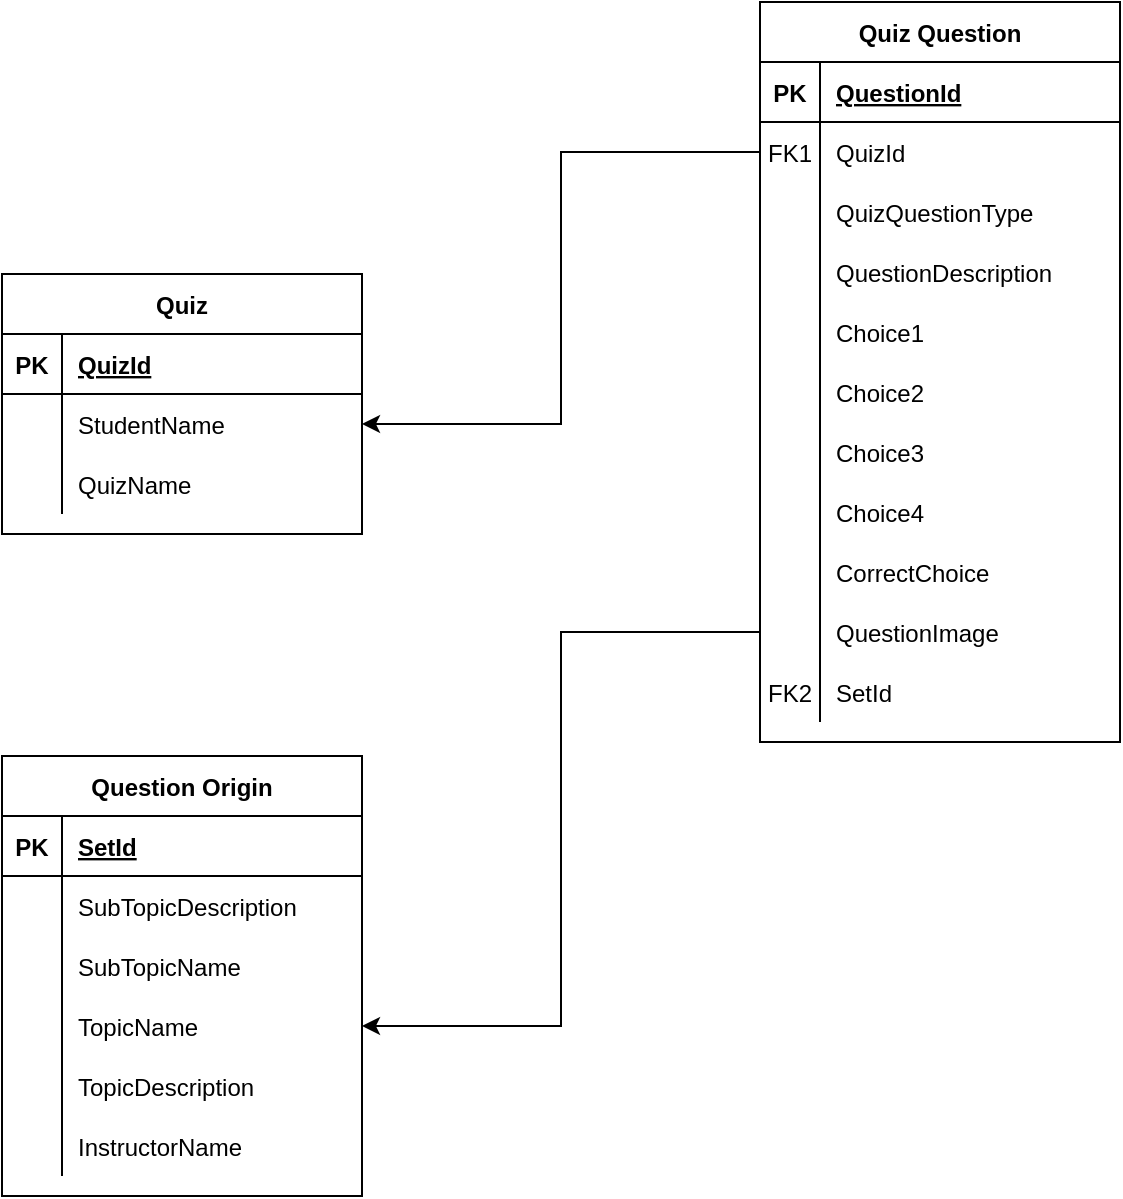 <mxfile version="15.5.0" type="device"><diagram id="R2lEEEUBdFMjLlhIrx00" name="Page-1"><mxGraphModel dx="1303" dy="733" grid="0" gridSize="10" guides="1" tooltips="1" connect="1" arrows="1" fold="1" page="1" pageScale="1" pageWidth="1100" pageHeight="850" math="0" shadow="0" extFonts="Permanent Marker^https://fonts.googleapis.com/css?family=Permanent+Marker"><root><mxCell id="0"/><mxCell id="1" parent="0"/><mxCell id="LWJAgnr_U69vqhfZHBLi-181" value="Quiz" style="shape=table;startSize=30;container=1;collapsible=1;childLayout=tableLayout;fixedRows=1;rowLines=0;fontStyle=1;align=center;resizeLast=1;" vertex="1" parent="1"><mxGeometry x="234" y="233" width="180" height="130" as="geometry"/></mxCell><mxCell id="LWJAgnr_U69vqhfZHBLi-182" value="" style="shape=partialRectangle;collapsible=0;dropTarget=0;pointerEvents=0;fillColor=none;top=0;left=0;bottom=1;right=0;points=[[0,0.5],[1,0.5]];portConstraint=eastwest;" vertex="1" parent="LWJAgnr_U69vqhfZHBLi-181"><mxGeometry y="30" width="180" height="30" as="geometry"/></mxCell><mxCell id="LWJAgnr_U69vqhfZHBLi-183" value="PK" style="shape=partialRectangle;connectable=0;fillColor=none;top=0;left=0;bottom=0;right=0;fontStyle=1;overflow=hidden;" vertex="1" parent="LWJAgnr_U69vqhfZHBLi-182"><mxGeometry width="30" height="30" as="geometry"><mxRectangle width="30" height="30" as="alternateBounds"/></mxGeometry></mxCell><mxCell id="LWJAgnr_U69vqhfZHBLi-184" value="QuizId" style="shape=partialRectangle;connectable=0;fillColor=none;top=0;left=0;bottom=0;right=0;align=left;spacingLeft=6;fontStyle=5;overflow=hidden;" vertex="1" parent="LWJAgnr_U69vqhfZHBLi-182"><mxGeometry x="30" width="150" height="30" as="geometry"><mxRectangle width="150" height="30" as="alternateBounds"/></mxGeometry></mxCell><mxCell id="LWJAgnr_U69vqhfZHBLi-185" value="" style="shape=partialRectangle;collapsible=0;dropTarget=0;pointerEvents=0;fillColor=none;top=0;left=0;bottom=0;right=0;points=[[0,0.5],[1,0.5]];portConstraint=eastwest;" vertex="1" parent="LWJAgnr_U69vqhfZHBLi-181"><mxGeometry y="60" width="180" height="30" as="geometry"/></mxCell><mxCell id="LWJAgnr_U69vqhfZHBLi-186" value="" style="shape=partialRectangle;connectable=0;fillColor=none;top=0;left=0;bottom=0;right=0;editable=1;overflow=hidden;" vertex="1" parent="LWJAgnr_U69vqhfZHBLi-185"><mxGeometry width="30" height="30" as="geometry"><mxRectangle width="30" height="30" as="alternateBounds"/></mxGeometry></mxCell><mxCell id="LWJAgnr_U69vqhfZHBLi-187" value="StudentName" style="shape=partialRectangle;connectable=0;fillColor=none;top=0;left=0;bottom=0;right=0;align=left;spacingLeft=6;overflow=hidden;" vertex="1" parent="LWJAgnr_U69vqhfZHBLi-185"><mxGeometry x="30" width="150" height="30" as="geometry"><mxRectangle width="150" height="30" as="alternateBounds"/></mxGeometry></mxCell><mxCell id="LWJAgnr_U69vqhfZHBLi-189" style="shape=partialRectangle;collapsible=0;dropTarget=0;pointerEvents=0;fillColor=none;top=0;left=0;bottom=0;right=0;points=[[0,0.5],[1,0.5]];portConstraint=eastwest;" vertex="1" parent="LWJAgnr_U69vqhfZHBLi-181"><mxGeometry y="90" width="180" height="30" as="geometry"/></mxCell><mxCell id="LWJAgnr_U69vqhfZHBLi-190" style="shape=partialRectangle;connectable=0;fillColor=none;top=0;left=0;bottom=0;right=0;editable=1;overflow=hidden;" vertex="1" parent="LWJAgnr_U69vqhfZHBLi-189"><mxGeometry width="30" height="30" as="geometry"><mxRectangle width="30" height="30" as="alternateBounds"/></mxGeometry></mxCell><mxCell id="LWJAgnr_U69vqhfZHBLi-191" value="QuizName" style="shape=partialRectangle;connectable=0;fillColor=none;top=0;left=0;bottom=0;right=0;align=left;spacingLeft=6;overflow=hidden;" vertex="1" parent="LWJAgnr_U69vqhfZHBLi-189"><mxGeometry x="30" width="150" height="30" as="geometry"><mxRectangle width="150" height="30" as="alternateBounds"/></mxGeometry></mxCell><mxCell id="LWJAgnr_U69vqhfZHBLi-192" value="Quiz Question" style="shape=table;startSize=30;container=1;collapsible=1;childLayout=tableLayout;fixedRows=1;rowLines=0;fontStyle=1;align=center;resizeLast=1;" vertex="1" parent="1"><mxGeometry x="613" y="97" width="180" height="370" as="geometry"/></mxCell><mxCell id="LWJAgnr_U69vqhfZHBLi-193" value="" style="shape=partialRectangle;collapsible=0;dropTarget=0;pointerEvents=0;fillColor=none;top=0;left=0;bottom=1;right=0;points=[[0,0.5],[1,0.5]];portConstraint=eastwest;" vertex="1" parent="LWJAgnr_U69vqhfZHBLi-192"><mxGeometry y="30" width="180" height="30" as="geometry"/></mxCell><mxCell id="LWJAgnr_U69vqhfZHBLi-194" value="PK" style="shape=partialRectangle;connectable=0;fillColor=none;top=0;left=0;bottom=0;right=0;fontStyle=1;overflow=hidden;" vertex="1" parent="LWJAgnr_U69vqhfZHBLi-193"><mxGeometry width="30" height="30" as="geometry"><mxRectangle width="30" height="30" as="alternateBounds"/></mxGeometry></mxCell><mxCell id="LWJAgnr_U69vqhfZHBLi-195" value="QuestionId" style="shape=partialRectangle;connectable=0;fillColor=none;top=0;left=0;bottom=0;right=0;align=left;spacingLeft=6;fontStyle=5;overflow=hidden;" vertex="1" parent="LWJAgnr_U69vqhfZHBLi-193"><mxGeometry x="30" width="150" height="30" as="geometry"><mxRectangle width="150" height="30" as="alternateBounds"/></mxGeometry></mxCell><mxCell id="LWJAgnr_U69vqhfZHBLi-196" value="" style="shape=partialRectangle;collapsible=0;dropTarget=0;pointerEvents=0;fillColor=none;top=0;left=0;bottom=0;right=0;points=[[0,0.5],[1,0.5]];portConstraint=eastwest;" vertex="1" parent="LWJAgnr_U69vqhfZHBLi-192"><mxGeometry y="60" width="180" height="30" as="geometry"/></mxCell><mxCell id="LWJAgnr_U69vqhfZHBLi-197" value="FK1" style="shape=partialRectangle;connectable=0;fillColor=none;top=0;left=0;bottom=0;right=0;editable=1;overflow=hidden;" vertex="1" parent="LWJAgnr_U69vqhfZHBLi-196"><mxGeometry width="30" height="30" as="geometry"><mxRectangle width="30" height="30" as="alternateBounds"/></mxGeometry></mxCell><mxCell id="LWJAgnr_U69vqhfZHBLi-198" value="QuizId" style="shape=partialRectangle;connectable=0;fillColor=none;top=0;left=0;bottom=0;right=0;align=left;spacingLeft=6;overflow=hidden;" vertex="1" parent="LWJAgnr_U69vqhfZHBLi-196"><mxGeometry x="30" width="150" height="30" as="geometry"><mxRectangle width="150" height="30" as="alternateBounds"/></mxGeometry></mxCell><mxCell id="LWJAgnr_U69vqhfZHBLi-199" style="shape=partialRectangle;collapsible=0;dropTarget=0;pointerEvents=0;fillColor=none;top=0;left=0;bottom=0;right=0;points=[[0,0.5],[1,0.5]];portConstraint=eastwest;" vertex="1" parent="LWJAgnr_U69vqhfZHBLi-192"><mxGeometry y="90" width="180" height="30" as="geometry"/></mxCell><mxCell id="LWJAgnr_U69vqhfZHBLi-200" value="" style="shape=partialRectangle;connectable=0;fillColor=none;top=0;left=0;bottom=0;right=0;editable=1;overflow=hidden;" vertex="1" parent="LWJAgnr_U69vqhfZHBLi-199"><mxGeometry width="30" height="30" as="geometry"><mxRectangle width="30" height="30" as="alternateBounds"/></mxGeometry></mxCell><mxCell id="LWJAgnr_U69vqhfZHBLi-201" value="QuizQuestionType" style="shape=partialRectangle;connectable=0;fillColor=none;top=0;left=0;bottom=0;right=0;align=left;spacingLeft=6;overflow=hidden;" vertex="1" parent="LWJAgnr_U69vqhfZHBLi-199"><mxGeometry x="30" width="150" height="30" as="geometry"><mxRectangle width="150" height="30" as="alternateBounds"/></mxGeometry></mxCell><mxCell id="LWJAgnr_U69vqhfZHBLi-206" style="shape=partialRectangle;collapsible=0;dropTarget=0;pointerEvents=0;fillColor=none;top=0;left=0;bottom=0;right=0;points=[[0,0.5],[1,0.5]];portConstraint=eastwest;" vertex="1" parent="LWJAgnr_U69vqhfZHBLi-192"><mxGeometry y="120" width="180" height="30" as="geometry"/></mxCell><mxCell id="LWJAgnr_U69vqhfZHBLi-207" style="shape=partialRectangle;connectable=0;fillColor=none;top=0;left=0;bottom=0;right=0;editable=1;overflow=hidden;" vertex="1" parent="LWJAgnr_U69vqhfZHBLi-206"><mxGeometry width="30" height="30" as="geometry"><mxRectangle width="30" height="30" as="alternateBounds"/></mxGeometry></mxCell><mxCell id="LWJAgnr_U69vqhfZHBLi-208" value="QuestionDescription" style="shape=partialRectangle;connectable=0;fillColor=none;top=0;left=0;bottom=0;right=0;align=left;spacingLeft=6;overflow=hidden;" vertex="1" parent="LWJAgnr_U69vqhfZHBLi-206"><mxGeometry x="30" width="150" height="30" as="geometry"><mxRectangle width="150" height="30" as="alternateBounds"/></mxGeometry></mxCell><mxCell id="LWJAgnr_U69vqhfZHBLi-209" style="shape=partialRectangle;collapsible=0;dropTarget=0;pointerEvents=0;fillColor=none;top=0;left=0;bottom=0;right=0;points=[[0,0.5],[1,0.5]];portConstraint=eastwest;" vertex="1" parent="LWJAgnr_U69vqhfZHBLi-192"><mxGeometry y="150" width="180" height="30" as="geometry"/></mxCell><mxCell id="LWJAgnr_U69vqhfZHBLi-210" style="shape=partialRectangle;connectable=0;fillColor=none;top=0;left=0;bottom=0;right=0;editable=1;overflow=hidden;" vertex="1" parent="LWJAgnr_U69vqhfZHBLi-209"><mxGeometry width="30" height="30" as="geometry"><mxRectangle width="30" height="30" as="alternateBounds"/></mxGeometry></mxCell><mxCell id="LWJAgnr_U69vqhfZHBLi-211" value="Choice1" style="shape=partialRectangle;connectable=0;fillColor=none;top=0;left=0;bottom=0;right=0;align=left;spacingLeft=6;overflow=hidden;" vertex="1" parent="LWJAgnr_U69vqhfZHBLi-209"><mxGeometry x="30" width="150" height="30" as="geometry"><mxRectangle width="150" height="30" as="alternateBounds"/></mxGeometry></mxCell><mxCell id="LWJAgnr_U69vqhfZHBLi-212" style="shape=partialRectangle;collapsible=0;dropTarget=0;pointerEvents=0;fillColor=none;top=0;left=0;bottom=0;right=0;points=[[0,0.5],[1,0.5]];portConstraint=eastwest;" vertex="1" parent="LWJAgnr_U69vqhfZHBLi-192"><mxGeometry y="180" width="180" height="30" as="geometry"/></mxCell><mxCell id="LWJAgnr_U69vqhfZHBLi-213" style="shape=partialRectangle;connectable=0;fillColor=none;top=0;left=0;bottom=0;right=0;editable=1;overflow=hidden;" vertex="1" parent="LWJAgnr_U69vqhfZHBLi-212"><mxGeometry width="30" height="30" as="geometry"><mxRectangle width="30" height="30" as="alternateBounds"/></mxGeometry></mxCell><mxCell id="LWJAgnr_U69vqhfZHBLi-214" value="Choice2" style="shape=partialRectangle;connectable=0;fillColor=none;top=0;left=0;bottom=0;right=0;align=left;spacingLeft=6;overflow=hidden;" vertex="1" parent="LWJAgnr_U69vqhfZHBLi-212"><mxGeometry x="30" width="150" height="30" as="geometry"><mxRectangle width="150" height="30" as="alternateBounds"/></mxGeometry></mxCell><mxCell id="LWJAgnr_U69vqhfZHBLi-215" style="shape=partialRectangle;collapsible=0;dropTarget=0;pointerEvents=0;fillColor=none;top=0;left=0;bottom=0;right=0;points=[[0,0.5],[1,0.5]];portConstraint=eastwest;" vertex="1" parent="LWJAgnr_U69vqhfZHBLi-192"><mxGeometry y="210" width="180" height="30" as="geometry"/></mxCell><mxCell id="LWJAgnr_U69vqhfZHBLi-216" style="shape=partialRectangle;connectable=0;fillColor=none;top=0;left=0;bottom=0;right=0;editable=1;overflow=hidden;" vertex="1" parent="LWJAgnr_U69vqhfZHBLi-215"><mxGeometry width="30" height="30" as="geometry"><mxRectangle width="30" height="30" as="alternateBounds"/></mxGeometry></mxCell><mxCell id="LWJAgnr_U69vqhfZHBLi-217" value="Choice3" style="shape=partialRectangle;connectable=0;fillColor=none;top=0;left=0;bottom=0;right=0;align=left;spacingLeft=6;overflow=hidden;" vertex="1" parent="LWJAgnr_U69vqhfZHBLi-215"><mxGeometry x="30" width="150" height="30" as="geometry"><mxRectangle width="150" height="30" as="alternateBounds"/></mxGeometry></mxCell><mxCell id="LWJAgnr_U69vqhfZHBLi-218" style="shape=partialRectangle;collapsible=0;dropTarget=0;pointerEvents=0;fillColor=none;top=0;left=0;bottom=0;right=0;points=[[0,0.5],[1,0.5]];portConstraint=eastwest;" vertex="1" parent="LWJAgnr_U69vqhfZHBLi-192"><mxGeometry y="240" width="180" height="30" as="geometry"/></mxCell><mxCell id="LWJAgnr_U69vqhfZHBLi-219" style="shape=partialRectangle;connectable=0;fillColor=none;top=0;left=0;bottom=0;right=0;editable=1;overflow=hidden;" vertex="1" parent="LWJAgnr_U69vqhfZHBLi-218"><mxGeometry width="30" height="30" as="geometry"><mxRectangle width="30" height="30" as="alternateBounds"/></mxGeometry></mxCell><mxCell id="LWJAgnr_U69vqhfZHBLi-220" value="Choice4" style="shape=partialRectangle;connectable=0;fillColor=none;top=0;left=0;bottom=0;right=0;align=left;spacingLeft=6;overflow=hidden;" vertex="1" parent="LWJAgnr_U69vqhfZHBLi-218"><mxGeometry x="30" width="150" height="30" as="geometry"><mxRectangle width="150" height="30" as="alternateBounds"/></mxGeometry></mxCell><mxCell id="LWJAgnr_U69vqhfZHBLi-221" style="shape=partialRectangle;collapsible=0;dropTarget=0;pointerEvents=0;fillColor=none;top=0;left=0;bottom=0;right=0;points=[[0,0.5],[1,0.5]];portConstraint=eastwest;" vertex="1" parent="LWJAgnr_U69vqhfZHBLi-192"><mxGeometry y="270" width="180" height="30" as="geometry"/></mxCell><mxCell id="LWJAgnr_U69vqhfZHBLi-222" style="shape=partialRectangle;connectable=0;fillColor=none;top=0;left=0;bottom=0;right=0;editable=1;overflow=hidden;" vertex="1" parent="LWJAgnr_U69vqhfZHBLi-221"><mxGeometry width="30" height="30" as="geometry"><mxRectangle width="30" height="30" as="alternateBounds"/></mxGeometry></mxCell><mxCell id="LWJAgnr_U69vqhfZHBLi-223" value="CorrectChoice" style="shape=partialRectangle;connectable=0;fillColor=none;top=0;left=0;bottom=0;right=0;align=left;spacingLeft=6;overflow=hidden;" vertex="1" parent="LWJAgnr_U69vqhfZHBLi-221"><mxGeometry x="30" width="150" height="30" as="geometry"><mxRectangle width="150" height="30" as="alternateBounds"/></mxGeometry></mxCell><mxCell id="LWJAgnr_U69vqhfZHBLi-227" style="shape=partialRectangle;collapsible=0;dropTarget=0;pointerEvents=0;fillColor=none;top=0;left=0;bottom=0;right=0;points=[[0,0.5],[1,0.5]];portConstraint=eastwest;" vertex="1" parent="LWJAgnr_U69vqhfZHBLi-192"><mxGeometry y="300" width="180" height="30" as="geometry"/></mxCell><mxCell id="LWJAgnr_U69vqhfZHBLi-228" style="shape=partialRectangle;connectable=0;fillColor=none;top=0;left=0;bottom=0;right=0;editable=1;overflow=hidden;" vertex="1" parent="LWJAgnr_U69vqhfZHBLi-227"><mxGeometry width="30" height="30" as="geometry"><mxRectangle width="30" height="30" as="alternateBounds"/></mxGeometry></mxCell><mxCell id="LWJAgnr_U69vqhfZHBLi-229" value="QuestionImage" style="shape=partialRectangle;connectable=0;fillColor=none;top=0;left=0;bottom=0;right=0;align=left;spacingLeft=6;overflow=hidden;" vertex="1" parent="LWJAgnr_U69vqhfZHBLi-227"><mxGeometry x="30" width="150" height="30" as="geometry"><mxRectangle width="150" height="30" as="alternateBounds"/></mxGeometry></mxCell><mxCell id="LWJAgnr_U69vqhfZHBLi-299" style="shape=partialRectangle;collapsible=0;dropTarget=0;pointerEvents=0;fillColor=none;top=0;left=0;bottom=0;right=0;points=[[0,0.5],[1,0.5]];portConstraint=eastwest;" vertex="1" parent="LWJAgnr_U69vqhfZHBLi-192"><mxGeometry y="330" width="180" height="30" as="geometry"/></mxCell><mxCell id="LWJAgnr_U69vqhfZHBLi-300" value="FK2" style="shape=partialRectangle;connectable=0;fillColor=none;top=0;left=0;bottom=0;right=0;editable=1;overflow=hidden;" vertex="1" parent="LWJAgnr_U69vqhfZHBLi-299"><mxGeometry width="30" height="30" as="geometry"><mxRectangle width="30" height="30" as="alternateBounds"/></mxGeometry></mxCell><mxCell id="LWJAgnr_U69vqhfZHBLi-301" value="SetId" style="shape=partialRectangle;connectable=0;fillColor=none;top=0;left=0;bottom=0;right=0;align=left;spacingLeft=6;overflow=hidden;" vertex="1" parent="LWJAgnr_U69vqhfZHBLi-299"><mxGeometry x="30" width="150" height="30" as="geometry"><mxRectangle width="150" height="30" as="alternateBounds"/></mxGeometry></mxCell><mxCell id="LWJAgnr_U69vqhfZHBLi-230" value="Question Origin" style="shape=table;startSize=30;container=1;collapsible=1;childLayout=tableLayout;fixedRows=1;rowLines=0;fontStyle=1;align=center;resizeLast=1;" vertex="1" parent="1"><mxGeometry x="234" y="474" width="180" height="220" as="geometry"/></mxCell><mxCell id="LWJAgnr_U69vqhfZHBLi-231" value="" style="shape=partialRectangle;collapsible=0;dropTarget=0;pointerEvents=0;fillColor=none;top=0;left=0;bottom=1;right=0;points=[[0,0.5],[1,0.5]];portConstraint=eastwest;" vertex="1" parent="LWJAgnr_U69vqhfZHBLi-230"><mxGeometry y="30" width="180" height="30" as="geometry"/></mxCell><mxCell id="LWJAgnr_U69vqhfZHBLi-232" value="PK" style="shape=partialRectangle;connectable=0;fillColor=none;top=0;left=0;bottom=0;right=0;fontStyle=1;overflow=hidden;" vertex="1" parent="LWJAgnr_U69vqhfZHBLi-231"><mxGeometry width="30" height="30" as="geometry"><mxRectangle width="30" height="30" as="alternateBounds"/></mxGeometry></mxCell><mxCell id="LWJAgnr_U69vqhfZHBLi-233" value="SetId" style="shape=partialRectangle;connectable=0;fillColor=none;top=0;left=0;bottom=0;right=0;align=left;spacingLeft=6;fontStyle=5;overflow=hidden;" vertex="1" parent="LWJAgnr_U69vqhfZHBLi-231"><mxGeometry x="30" width="150" height="30" as="geometry"><mxRectangle width="150" height="30" as="alternateBounds"/></mxGeometry></mxCell><mxCell id="LWJAgnr_U69vqhfZHBLi-234" value="" style="shape=partialRectangle;collapsible=0;dropTarget=0;pointerEvents=0;fillColor=none;top=0;left=0;bottom=0;right=0;points=[[0,0.5],[1,0.5]];portConstraint=eastwest;" vertex="1" parent="LWJAgnr_U69vqhfZHBLi-230"><mxGeometry y="60" width="180" height="30" as="geometry"/></mxCell><mxCell id="LWJAgnr_U69vqhfZHBLi-235" value="" style="shape=partialRectangle;connectable=0;fillColor=none;top=0;left=0;bottom=0;right=0;editable=1;overflow=hidden;" vertex="1" parent="LWJAgnr_U69vqhfZHBLi-234"><mxGeometry width="30" height="30" as="geometry"><mxRectangle width="30" height="30" as="alternateBounds"/></mxGeometry></mxCell><mxCell id="LWJAgnr_U69vqhfZHBLi-236" value="SubTopicDescription" style="shape=partialRectangle;connectable=0;fillColor=none;top=0;left=0;bottom=0;right=0;align=left;spacingLeft=6;overflow=hidden;" vertex="1" parent="LWJAgnr_U69vqhfZHBLi-234"><mxGeometry x="30" width="150" height="30" as="geometry"><mxRectangle width="150" height="30" as="alternateBounds"/></mxGeometry></mxCell><mxCell id="LWJAgnr_U69vqhfZHBLi-237" style="shape=partialRectangle;collapsible=0;dropTarget=0;pointerEvents=0;fillColor=none;top=0;left=0;bottom=0;right=0;points=[[0,0.5],[1,0.5]];portConstraint=eastwest;" vertex="1" parent="LWJAgnr_U69vqhfZHBLi-230"><mxGeometry y="90" width="180" height="30" as="geometry"/></mxCell><mxCell id="LWJAgnr_U69vqhfZHBLi-238" style="shape=partialRectangle;connectable=0;fillColor=none;top=0;left=0;bottom=0;right=0;editable=1;overflow=hidden;" vertex="1" parent="LWJAgnr_U69vqhfZHBLi-237"><mxGeometry width="30" height="30" as="geometry"><mxRectangle width="30" height="30" as="alternateBounds"/></mxGeometry></mxCell><mxCell id="LWJAgnr_U69vqhfZHBLi-239" value="SubTopicName" style="shape=partialRectangle;connectable=0;fillColor=none;top=0;left=0;bottom=0;right=0;align=left;spacingLeft=6;overflow=hidden;" vertex="1" parent="LWJAgnr_U69vqhfZHBLi-237"><mxGeometry x="30" width="150" height="30" as="geometry"><mxRectangle width="150" height="30" as="alternateBounds"/></mxGeometry></mxCell><mxCell id="LWJAgnr_U69vqhfZHBLi-250" style="shape=partialRectangle;collapsible=0;dropTarget=0;pointerEvents=0;fillColor=none;top=0;left=0;bottom=0;right=0;points=[[0,0.5],[1,0.5]];portConstraint=eastwest;" vertex="1" parent="LWJAgnr_U69vqhfZHBLi-230"><mxGeometry y="120" width="180" height="30" as="geometry"/></mxCell><mxCell id="LWJAgnr_U69vqhfZHBLi-251" value="" style="shape=partialRectangle;connectable=0;fillColor=none;top=0;left=0;bottom=0;right=0;editable=1;overflow=hidden;" vertex="1" parent="LWJAgnr_U69vqhfZHBLi-250"><mxGeometry width="30" height="30" as="geometry"><mxRectangle width="30" height="30" as="alternateBounds"/></mxGeometry></mxCell><mxCell id="LWJAgnr_U69vqhfZHBLi-252" value="TopicName" style="shape=partialRectangle;connectable=0;fillColor=none;top=0;left=0;bottom=0;right=0;align=left;spacingLeft=6;overflow=hidden;" vertex="1" parent="LWJAgnr_U69vqhfZHBLi-250"><mxGeometry x="30" width="150" height="30" as="geometry"><mxRectangle width="150" height="30" as="alternateBounds"/></mxGeometry></mxCell><mxCell id="LWJAgnr_U69vqhfZHBLi-291" style="shape=partialRectangle;collapsible=0;dropTarget=0;pointerEvents=0;fillColor=none;top=0;left=0;bottom=0;right=0;points=[[0,0.5],[1,0.5]];portConstraint=eastwest;" vertex="1" parent="LWJAgnr_U69vqhfZHBLi-230"><mxGeometry y="150" width="180" height="30" as="geometry"/></mxCell><mxCell id="LWJAgnr_U69vqhfZHBLi-292" style="shape=partialRectangle;connectable=0;fillColor=none;top=0;left=0;bottom=0;right=0;editable=1;overflow=hidden;" vertex="1" parent="LWJAgnr_U69vqhfZHBLi-291"><mxGeometry width="30" height="30" as="geometry"><mxRectangle width="30" height="30" as="alternateBounds"/></mxGeometry></mxCell><mxCell id="LWJAgnr_U69vqhfZHBLi-293" value="TopicDescription" style="shape=partialRectangle;connectable=0;fillColor=none;top=0;left=0;bottom=0;right=0;align=left;spacingLeft=6;overflow=hidden;" vertex="1" parent="LWJAgnr_U69vqhfZHBLi-291"><mxGeometry x="30" width="150" height="30" as="geometry"><mxRectangle width="150" height="30" as="alternateBounds"/></mxGeometry></mxCell><mxCell id="LWJAgnr_U69vqhfZHBLi-296" style="shape=partialRectangle;collapsible=0;dropTarget=0;pointerEvents=0;fillColor=none;top=0;left=0;bottom=0;right=0;points=[[0,0.5],[1,0.5]];portConstraint=eastwest;" vertex="1" parent="LWJAgnr_U69vqhfZHBLi-230"><mxGeometry y="180" width="180" height="30" as="geometry"/></mxCell><mxCell id="LWJAgnr_U69vqhfZHBLi-297" style="shape=partialRectangle;connectable=0;fillColor=none;top=0;left=0;bottom=0;right=0;editable=1;overflow=hidden;" vertex="1" parent="LWJAgnr_U69vqhfZHBLi-296"><mxGeometry width="30" height="30" as="geometry"><mxRectangle width="30" height="30" as="alternateBounds"/></mxGeometry></mxCell><mxCell id="LWJAgnr_U69vqhfZHBLi-298" value="InstructorName" style="shape=partialRectangle;connectable=0;fillColor=none;top=0;left=0;bottom=0;right=0;align=left;spacingLeft=6;overflow=hidden;" vertex="1" parent="LWJAgnr_U69vqhfZHBLi-296"><mxGeometry x="30" width="150" height="30" as="geometry"><mxRectangle width="150" height="30" as="alternateBounds"/></mxGeometry></mxCell><mxCell id="LWJAgnr_U69vqhfZHBLi-275" style="edgeStyle=orthogonalEdgeStyle;rounded=0;orthogonalLoop=1;jettySize=auto;html=1;exitX=0;exitY=0.5;exitDx=0;exitDy=0;entryX=1;entryY=0.5;entryDx=0;entryDy=0;" edge="1" parent="1" source="LWJAgnr_U69vqhfZHBLi-196" target="LWJAgnr_U69vqhfZHBLi-185"><mxGeometry relative="1" as="geometry"/></mxCell><mxCell id="LWJAgnr_U69vqhfZHBLi-302" style="edgeStyle=orthogonalEdgeStyle;rounded=0;orthogonalLoop=1;jettySize=auto;html=1;exitX=0;exitY=0.5;exitDx=0;exitDy=0;entryX=1;entryY=0.5;entryDx=0;entryDy=0;" edge="1" parent="1" source="LWJAgnr_U69vqhfZHBLi-227" target="LWJAgnr_U69vqhfZHBLi-250"><mxGeometry relative="1" as="geometry"/></mxCell></root></mxGraphModel></diagram></mxfile>